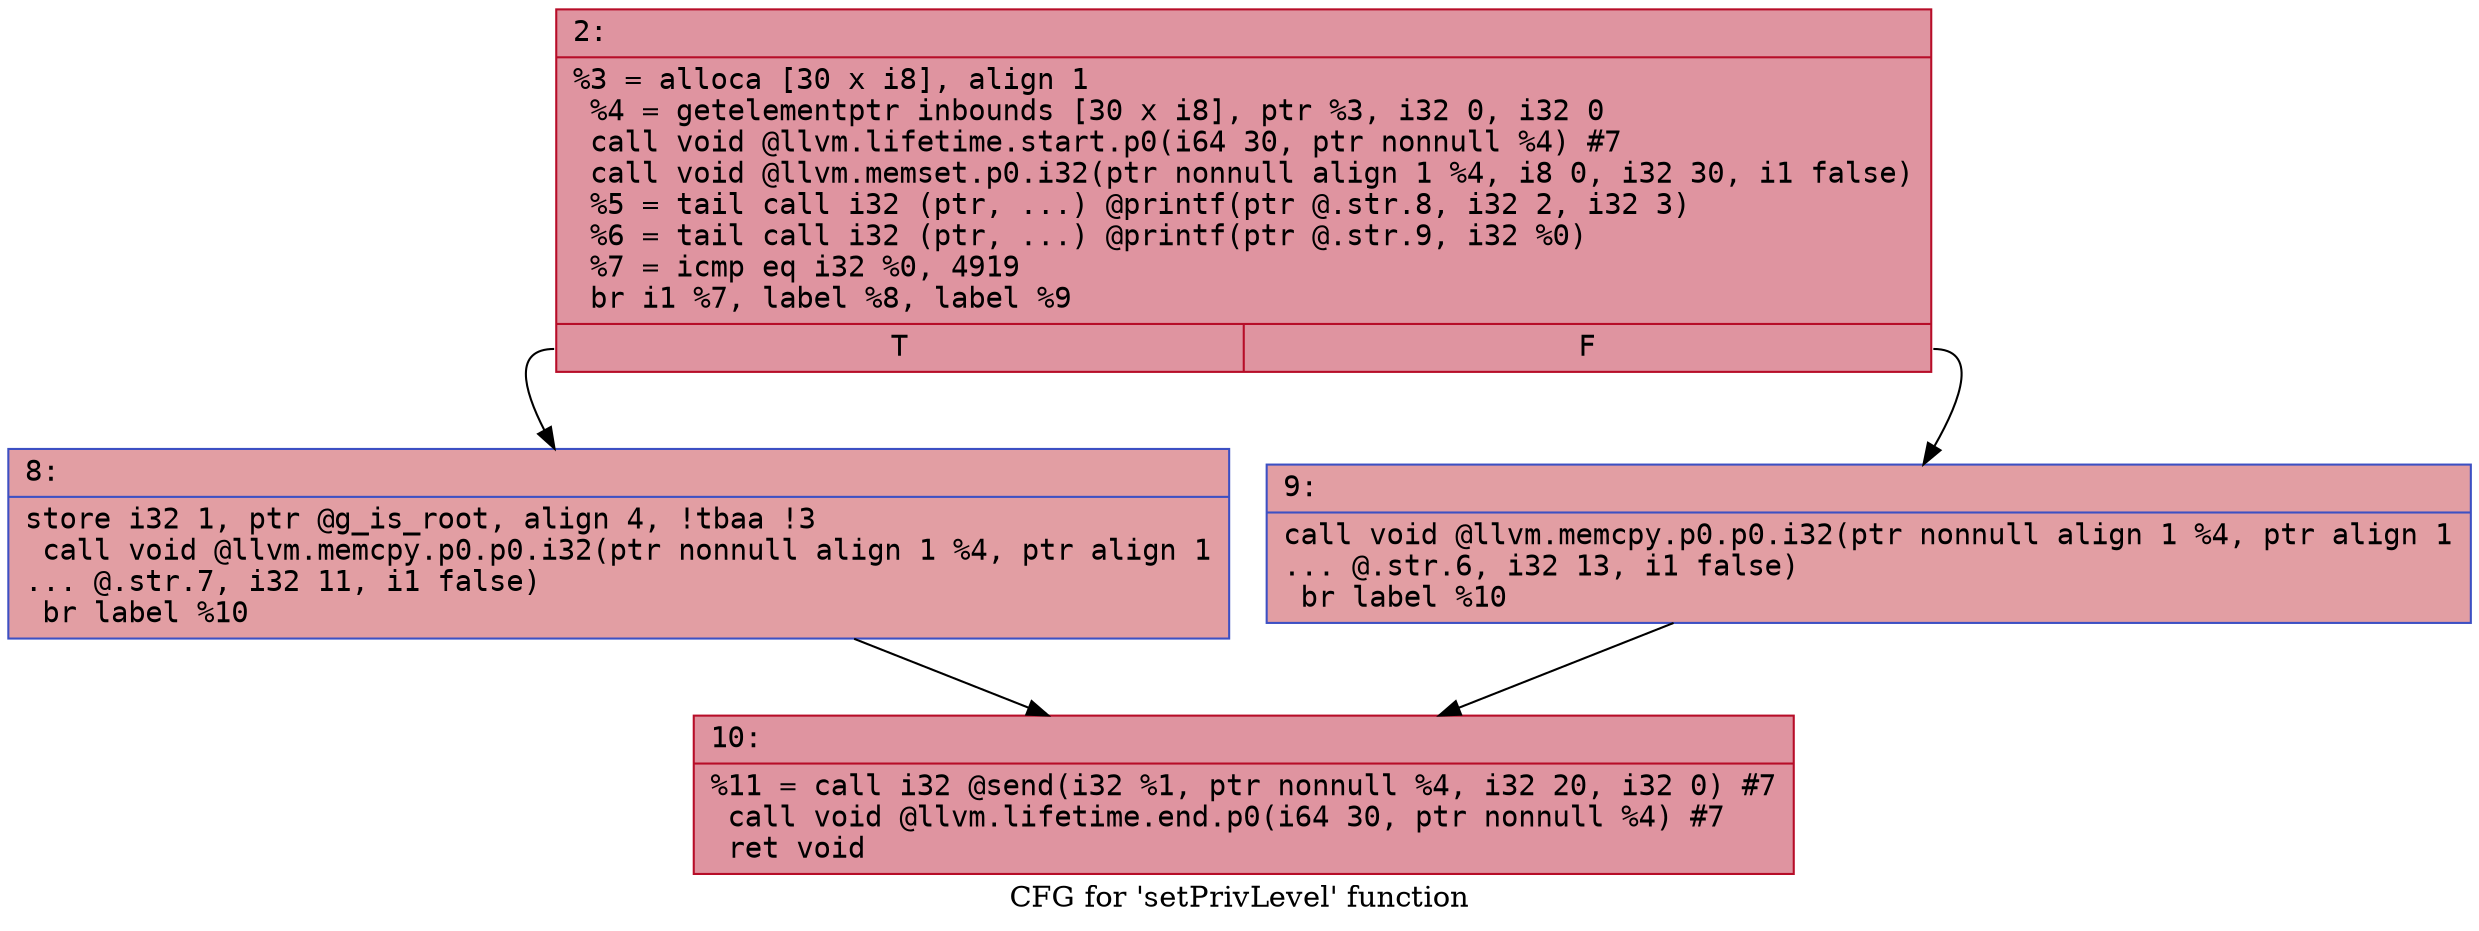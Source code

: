 digraph "CFG for 'setPrivLevel' function" {
	label="CFG for 'setPrivLevel' function";

	Node0x5b89056e8470 [shape=record,color="#b70d28ff", style=filled, fillcolor="#b70d2870" fontname="Courier",label="{2:\l|  %3 = alloca [30 x i8], align 1\l  %4 = getelementptr inbounds [30 x i8], ptr %3, i32 0, i32 0\l  call void @llvm.lifetime.start.p0(i64 30, ptr nonnull %4) #7\l  call void @llvm.memset.p0.i32(ptr nonnull align 1 %4, i8 0, i32 30, i1 false)\l  %5 = tail call i32 (ptr, ...) @printf(ptr @.str.8, i32 2, i32 3)\l  %6 = tail call i32 (ptr, ...) @printf(ptr @.str.9, i32 %0)\l  %7 = icmp eq i32 %0, 4919\l  br i1 %7, label %8, label %9\l|{<s0>T|<s1>F}}"];
	Node0x5b89056e8470:s0 -> Node0x5b89056e84c0[tooltip="2 -> 8\nProbability 50.00%" ];
	Node0x5b89056e8470:s1 -> Node0x5b89056e8510[tooltip="2 -> 9\nProbability 50.00%" ];
	Node0x5b89056e84c0 [shape=record,color="#3d50c3ff", style=filled, fillcolor="#be242e70" fontname="Courier",label="{8:\l|  store i32 1, ptr @g_is_root, align 4, !tbaa !3\l  call void @llvm.memcpy.p0.p0.i32(ptr nonnull align 1 %4, ptr align 1\l... @.str.7, i32 11, i1 false)\l  br label %10\l}"];
	Node0x5b89056e84c0 -> Node0x5b89056e8560[tooltip="8 -> 10\nProbability 100.00%" ];
	Node0x5b89056e8510 [shape=record,color="#3d50c3ff", style=filled, fillcolor="#be242e70" fontname="Courier",label="{9:\l|  call void @llvm.memcpy.p0.p0.i32(ptr nonnull align 1 %4, ptr align 1\l... @.str.6, i32 13, i1 false)\l  br label %10\l}"];
	Node0x5b89056e8510 -> Node0x5b89056e8560[tooltip="9 -> 10\nProbability 100.00%" ];
	Node0x5b89056e8560 [shape=record,color="#b70d28ff", style=filled, fillcolor="#b70d2870" fontname="Courier",label="{10:\l|  %11 = call i32 @send(i32 %1, ptr nonnull %4, i32 20, i32 0) #7\l  call void @llvm.lifetime.end.p0(i64 30, ptr nonnull %4) #7\l  ret void\l}"];
}
